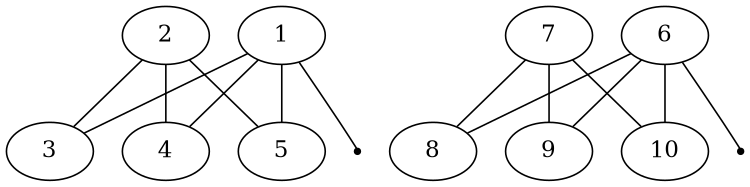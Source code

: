 graph {
  size="5,5";

  var1[label="1", pos="0.5,1!"];
  var2[label="2", pos="0.5,1!"];
  var3[label="3", pos="0.5,1!"];
  var4[label="4", pos="0.5,1!"];
  var5[label="5", pos="0.5,1!"];
  var6[label="6", pos="0.5,1!"];
  var7[label="7", pos="0.500086,1.00013!"];
  var8[label="8", pos="1.50001,1.99998!"];
  var9[label="9", pos="1.5,0!"];
  var10[label="10", pos="0,1!"];

  factor0[label="", shape=point];
  var1--factor0;
  var1--var3;
  var1--var4;
  var1--var5;
  var2--var3;
  var2--var4;
  var2--var5;
  factor7[label="", shape=point];
  var6--factor7;
  var6--var8;
  var6--var9;
  var6--var10;
  var7--var8;
  var7--var9;
  var7--var10;
}
